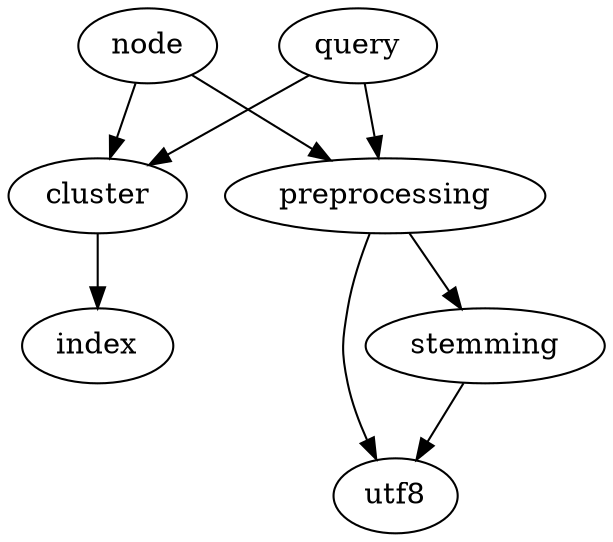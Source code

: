 digraph g {
        cluster -> index;
        "node" -> cluster;
        "node" -> preprocessing;
        preprocessing -> stemming;
        preprocessing -> utf8;
        query -> cluster;
        query -> preprocessing;
        stemming -> utf8;
}
